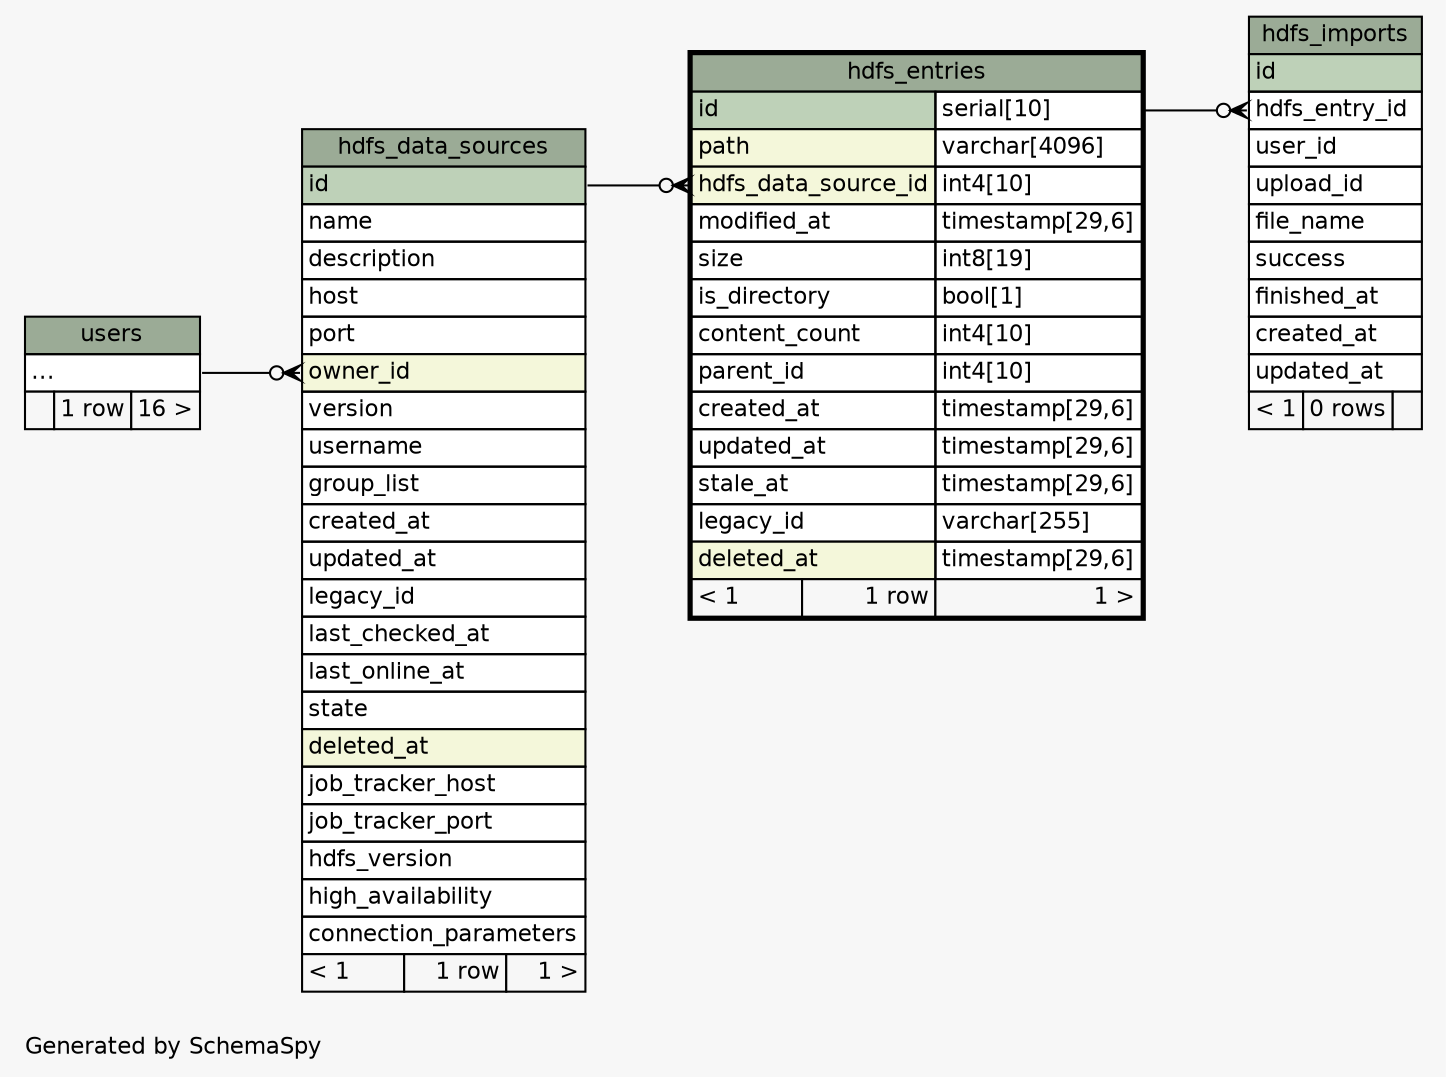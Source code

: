 // dot 2.36.0 on Mac OS X 10.10
// SchemaSpy rev 590
digraph "twoDegreesRelationshipsDiagram" {
  graph [
    rankdir="RL"
    bgcolor="#f7f7f7"
    label="\nGenerated by SchemaSpy"
    labeljust="l"
    nodesep="0.18"
    ranksep="0.46"
    fontname="Helvetica"
    fontsize="11"
  ];
  node [
    fontname="Helvetica"
    fontsize="11"
    shape="plaintext"
  ];
  edge [
    arrowsize="0.8"
  ];
  "hdfs_data_sources":"owner_id":w -> "users":"elipses":e [arrowhead=none dir=back arrowtail=crowodot];
  "hdfs_entries":"hdfs_data_source_id":w -> "hdfs_data_sources":"id":e [arrowhead=none dir=back arrowtail=crowodot];
  "hdfs_imports":"hdfs_entry_id":w -> "hdfs_entries":"id.type":e [arrowhead=none dir=back arrowtail=crowodot];
  "hdfs_data_sources" [
    label=<
    <TABLE BORDER="0" CELLBORDER="1" CELLSPACING="0" BGCOLOR="#ffffff">
      <TR><TD COLSPAN="3" BGCOLOR="#9bab96" ALIGN="CENTER">hdfs_data_sources</TD></TR>
      <TR><TD PORT="id" COLSPAN="3" BGCOLOR="#bed1b8" ALIGN="LEFT">id</TD></TR>
      <TR><TD PORT="name" COLSPAN="3" ALIGN="LEFT">name</TD></TR>
      <TR><TD PORT="description" COLSPAN="3" ALIGN="LEFT">description</TD></TR>
      <TR><TD PORT="host" COLSPAN="3" ALIGN="LEFT">host</TD></TR>
      <TR><TD PORT="port" COLSPAN="3" ALIGN="LEFT">port</TD></TR>
      <TR><TD PORT="owner_id" COLSPAN="3" BGCOLOR="#f4f7da" ALIGN="LEFT">owner_id</TD></TR>
      <TR><TD PORT="version" COLSPAN="3" ALIGN="LEFT">version</TD></TR>
      <TR><TD PORT="username" COLSPAN="3" ALIGN="LEFT">username</TD></TR>
      <TR><TD PORT="group_list" COLSPAN="3" ALIGN="LEFT">group_list</TD></TR>
      <TR><TD PORT="created_at" COLSPAN="3" ALIGN="LEFT">created_at</TD></TR>
      <TR><TD PORT="updated_at" COLSPAN="3" ALIGN="LEFT">updated_at</TD></TR>
      <TR><TD PORT="legacy_id" COLSPAN="3" ALIGN="LEFT">legacy_id</TD></TR>
      <TR><TD PORT="last_checked_at" COLSPAN="3" ALIGN="LEFT">last_checked_at</TD></TR>
      <TR><TD PORT="last_online_at" COLSPAN="3" ALIGN="LEFT">last_online_at</TD></TR>
      <TR><TD PORT="state" COLSPAN="3" ALIGN="LEFT">state</TD></TR>
      <TR><TD PORT="deleted_at" COLSPAN="3" BGCOLOR="#f4f7da" ALIGN="LEFT">deleted_at</TD></TR>
      <TR><TD PORT="job_tracker_host" COLSPAN="3" ALIGN="LEFT">job_tracker_host</TD></TR>
      <TR><TD PORT="job_tracker_port" COLSPAN="3" ALIGN="LEFT">job_tracker_port</TD></TR>
      <TR><TD PORT="hdfs_version" COLSPAN="3" ALIGN="LEFT">hdfs_version</TD></TR>
      <TR><TD PORT="high_availability" COLSPAN="3" ALIGN="LEFT">high_availability</TD></TR>
      <TR><TD PORT="connection_parameters" COLSPAN="3" ALIGN="LEFT">connection_parameters</TD></TR>
      <TR><TD ALIGN="LEFT" BGCOLOR="#f7f7f7">&lt; 1</TD><TD ALIGN="RIGHT" BGCOLOR="#f7f7f7">1 row</TD><TD ALIGN="RIGHT" BGCOLOR="#f7f7f7">1 &gt;</TD></TR>
    </TABLE>>
    URL="hdfs_data_sources.html"
    tooltip="hdfs_data_sources"
  ];
  "hdfs_entries" [
    label=<
    <TABLE BORDER="2" CELLBORDER="1" CELLSPACING="0" BGCOLOR="#ffffff">
      <TR><TD COLSPAN="3" BGCOLOR="#9bab96" ALIGN="CENTER">hdfs_entries</TD></TR>
      <TR><TD PORT="id" COLSPAN="2" BGCOLOR="#bed1b8" ALIGN="LEFT">id</TD><TD PORT="id.type" ALIGN="LEFT">serial[10]</TD></TR>
      <TR><TD PORT="path" COLSPAN="2" BGCOLOR="#f4f7da" ALIGN="LEFT">path</TD><TD PORT="path.type" ALIGN="LEFT">varchar[4096]</TD></TR>
      <TR><TD PORT="hdfs_data_source_id" COLSPAN="2" BGCOLOR="#f4f7da" ALIGN="LEFT">hdfs_data_source_id</TD><TD PORT="hdfs_data_source_id.type" ALIGN="LEFT">int4[10]</TD></TR>
      <TR><TD PORT="modified_at" COLSPAN="2" ALIGN="LEFT">modified_at</TD><TD PORT="modified_at.type" ALIGN="LEFT">timestamp[29,6]</TD></TR>
      <TR><TD PORT="size" COLSPAN="2" ALIGN="LEFT">size</TD><TD PORT="size.type" ALIGN="LEFT">int8[19]</TD></TR>
      <TR><TD PORT="is_directory" COLSPAN="2" ALIGN="LEFT">is_directory</TD><TD PORT="is_directory.type" ALIGN="LEFT">bool[1]</TD></TR>
      <TR><TD PORT="content_count" COLSPAN="2" ALIGN="LEFT">content_count</TD><TD PORT="content_count.type" ALIGN="LEFT">int4[10]</TD></TR>
      <TR><TD PORT="parent_id" COLSPAN="2" ALIGN="LEFT">parent_id</TD><TD PORT="parent_id.type" ALIGN="LEFT">int4[10]</TD></TR>
      <TR><TD PORT="created_at" COLSPAN="2" ALIGN="LEFT">created_at</TD><TD PORT="created_at.type" ALIGN="LEFT">timestamp[29,6]</TD></TR>
      <TR><TD PORT="updated_at" COLSPAN="2" ALIGN="LEFT">updated_at</TD><TD PORT="updated_at.type" ALIGN="LEFT">timestamp[29,6]</TD></TR>
      <TR><TD PORT="stale_at" COLSPAN="2" ALIGN="LEFT">stale_at</TD><TD PORT="stale_at.type" ALIGN="LEFT">timestamp[29,6]</TD></TR>
      <TR><TD PORT="legacy_id" COLSPAN="2" ALIGN="LEFT">legacy_id</TD><TD PORT="legacy_id.type" ALIGN="LEFT">varchar[255]</TD></TR>
      <TR><TD PORT="deleted_at" COLSPAN="2" BGCOLOR="#f4f7da" ALIGN="LEFT">deleted_at</TD><TD PORT="deleted_at.type" ALIGN="LEFT">timestamp[29,6]</TD></TR>
      <TR><TD ALIGN="LEFT" BGCOLOR="#f7f7f7">&lt; 1</TD><TD ALIGN="RIGHT" BGCOLOR="#f7f7f7">1 row</TD><TD ALIGN="RIGHT" BGCOLOR="#f7f7f7">1 &gt;</TD></TR>
    </TABLE>>
    URL="hdfs_entries.html"
    tooltip="hdfs_entries"
  ];
  "hdfs_imports" [
    label=<
    <TABLE BORDER="0" CELLBORDER="1" CELLSPACING="0" BGCOLOR="#ffffff">
      <TR><TD COLSPAN="3" BGCOLOR="#9bab96" ALIGN="CENTER">hdfs_imports</TD></TR>
      <TR><TD PORT="id" COLSPAN="3" BGCOLOR="#bed1b8" ALIGN="LEFT">id</TD></TR>
      <TR><TD PORT="hdfs_entry_id" COLSPAN="3" ALIGN="LEFT">hdfs_entry_id</TD></TR>
      <TR><TD PORT="user_id" COLSPAN="3" ALIGN="LEFT">user_id</TD></TR>
      <TR><TD PORT="upload_id" COLSPAN="3" ALIGN="LEFT">upload_id</TD></TR>
      <TR><TD PORT="file_name" COLSPAN="3" ALIGN="LEFT">file_name</TD></TR>
      <TR><TD PORT="success" COLSPAN="3" ALIGN="LEFT">success</TD></TR>
      <TR><TD PORT="finished_at" COLSPAN="3" ALIGN="LEFT">finished_at</TD></TR>
      <TR><TD PORT="created_at" COLSPAN="3" ALIGN="LEFT">created_at</TD></TR>
      <TR><TD PORT="updated_at" COLSPAN="3" ALIGN="LEFT">updated_at</TD></TR>
      <TR><TD ALIGN="LEFT" BGCOLOR="#f7f7f7">&lt; 1</TD><TD ALIGN="RIGHT" BGCOLOR="#f7f7f7">0 rows</TD><TD ALIGN="RIGHT" BGCOLOR="#f7f7f7">  </TD></TR>
    </TABLE>>
    URL="hdfs_imports.html"
    tooltip="hdfs_imports"
  ];
  "users" [
    label=<
    <TABLE BORDER="0" CELLBORDER="1" CELLSPACING="0" BGCOLOR="#ffffff">
      <TR><TD COLSPAN="3" BGCOLOR="#9bab96" ALIGN="CENTER">users</TD></TR>
      <TR><TD PORT="elipses" COLSPAN="3" ALIGN="LEFT">...</TD></TR>
      <TR><TD ALIGN="LEFT" BGCOLOR="#f7f7f7">  </TD><TD ALIGN="RIGHT" BGCOLOR="#f7f7f7">1 row</TD><TD ALIGN="RIGHT" BGCOLOR="#f7f7f7">16 &gt;</TD></TR>
    </TABLE>>
    URL="users.html"
    tooltip="users"
  ];
}
